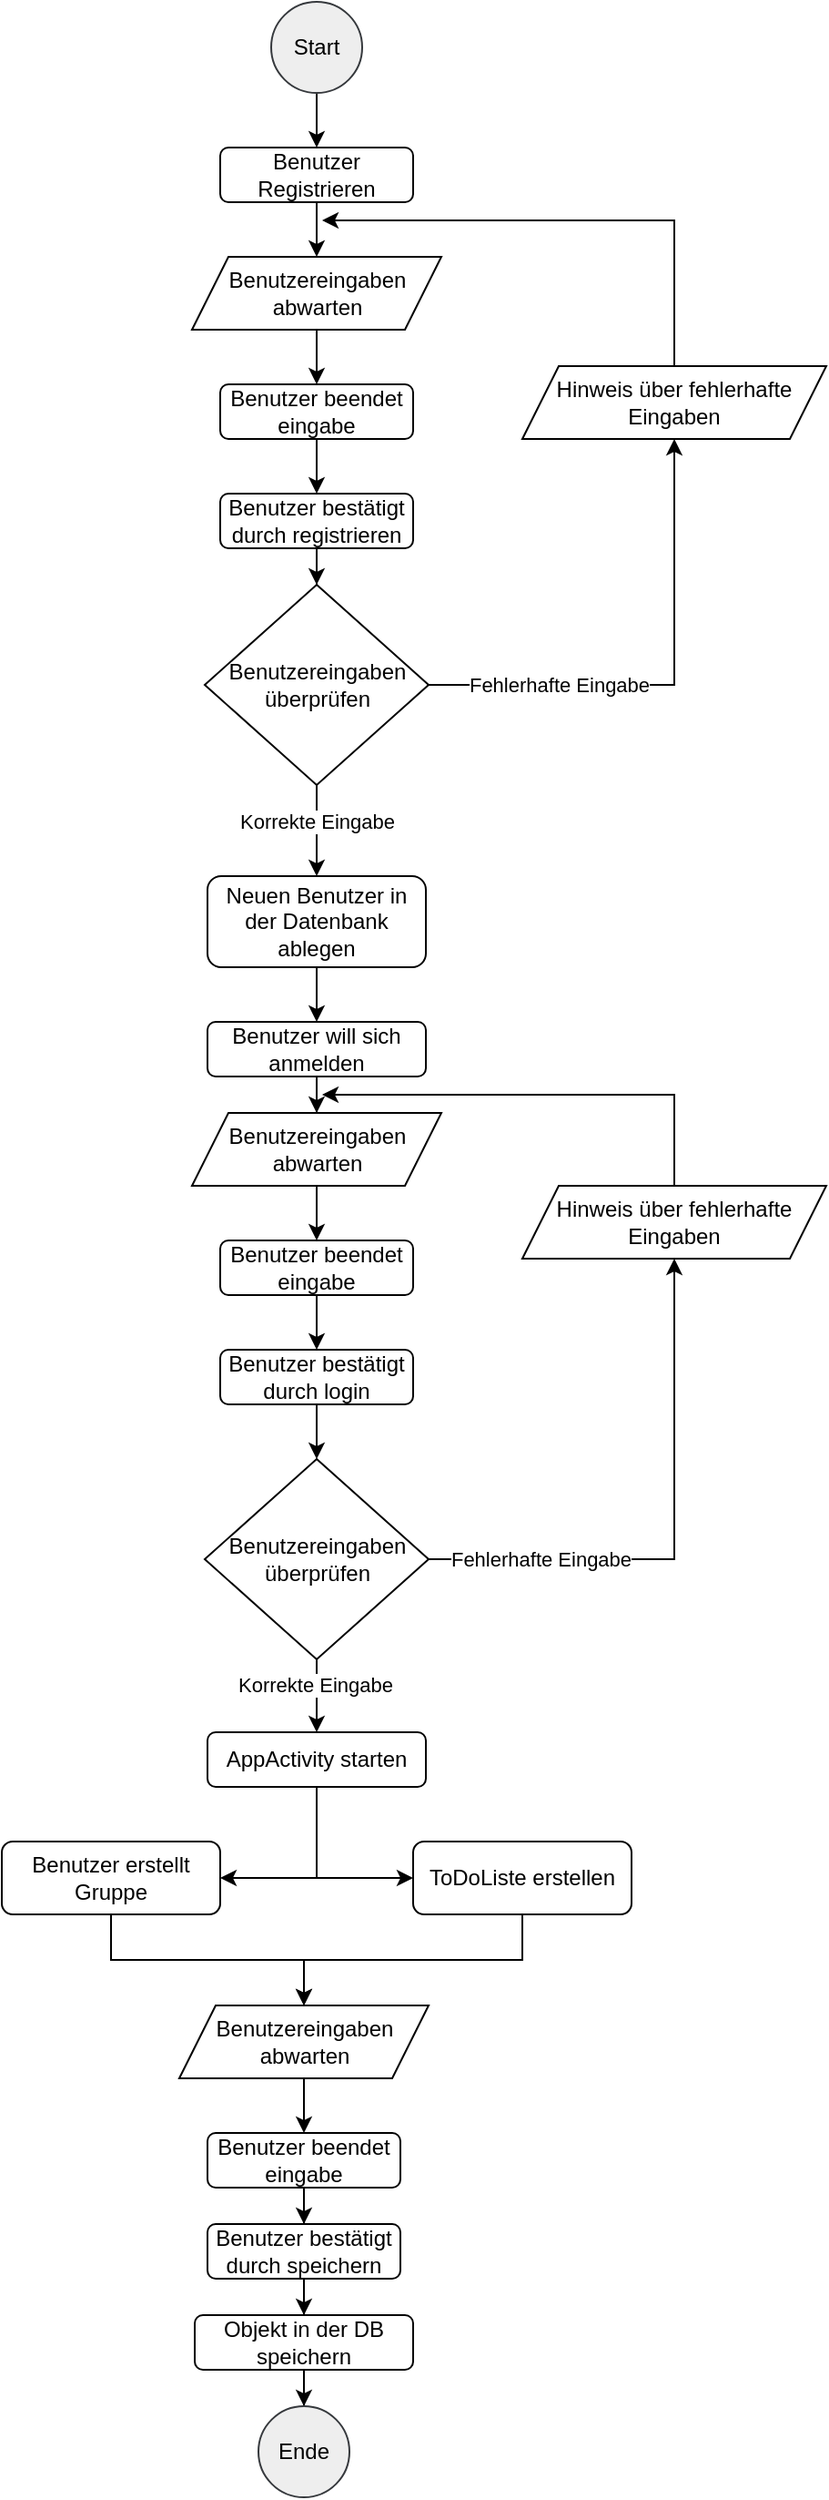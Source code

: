 <mxfile version="14.6.13" type="github">
  <diagram id="2-n4D7t_erXuSB0dBn76" name="Page-1">
    <mxGraphModel dx="1710" dy="944" grid="1" gridSize="10" guides="1" tooltips="1" connect="1" arrows="1" fold="1" page="1" pageScale="1" pageWidth="827" pageHeight="1169" math="0" shadow="0">
      <root>
        <mxCell id="0" />
        <mxCell id="1" parent="0" />
        <mxCell id="hl-aqmem9rXFeyPLP5Kx-3" style="edgeStyle=orthogonalEdgeStyle;rounded=0;orthogonalLoop=1;jettySize=auto;html=1;" edge="1" parent="1" source="hl-aqmem9rXFeyPLP5Kx-1" target="hl-aqmem9rXFeyPLP5Kx-2">
          <mxGeometry relative="1" as="geometry" />
        </mxCell>
        <mxCell id="hl-aqmem9rXFeyPLP5Kx-1" value="Start" style="ellipse;whiteSpace=wrap;html=1;fillColor=#eeeeee;strokeColor=#36393d;" vertex="1" parent="1">
          <mxGeometry x="382" y="110" width="50" height="50" as="geometry" />
        </mxCell>
        <mxCell id="hl-aqmem9rXFeyPLP5Kx-6" style="edgeStyle=orthogonalEdgeStyle;rounded=0;orthogonalLoop=1;jettySize=auto;html=1;" edge="1" parent="1" source="hl-aqmem9rXFeyPLP5Kx-2" target="hl-aqmem9rXFeyPLP5Kx-5">
          <mxGeometry relative="1" as="geometry" />
        </mxCell>
        <mxCell id="hl-aqmem9rXFeyPLP5Kx-2" value="Benutzer Registrieren" style="rounded=1;whiteSpace=wrap;html=1;" vertex="1" parent="1">
          <mxGeometry x="354" y="190" width="106" height="30" as="geometry" />
        </mxCell>
        <mxCell id="hl-aqmem9rXFeyPLP5Kx-8" style="edgeStyle=orthogonalEdgeStyle;rounded=0;orthogonalLoop=1;jettySize=auto;html=1;entryX=0.5;entryY=0;entryDx=0;entryDy=0;" edge="1" parent="1" source="hl-aqmem9rXFeyPLP5Kx-5" target="hl-aqmem9rXFeyPLP5Kx-11">
          <mxGeometry relative="1" as="geometry">
            <mxPoint x="407" y="310" as="targetPoint" />
          </mxGeometry>
        </mxCell>
        <mxCell id="hl-aqmem9rXFeyPLP5Kx-5" value="Benutzereingaben abwarten" style="shape=parallelogram;perimeter=parallelogramPerimeter;whiteSpace=wrap;html=1;fixedSize=1;" vertex="1" parent="1">
          <mxGeometry x="338.5" y="250" width="137" height="40" as="geometry" />
        </mxCell>
        <mxCell id="hl-aqmem9rXFeyPLP5Kx-16" style="edgeStyle=orthogonalEdgeStyle;rounded=0;orthogonalLoop=1;jettySize=auto;html=1;entryX=0.5;entryY=1;entryDx=0;entryDy=0;" edge="1" parent="1" source="hl-aqmem9rXFeyPLP5Kx-9" target="hl-aqmem9rXFeyPLP5Kx-15">
          <mxGeometry relative="1" as="geometry" />
        </mxCell>
        <mxCell id="hl-aqmem9rXFeyPLP5Kx-19" value="Fehlerhafte Eingabe" style="edgeLabel;html=1;align=center;verticalAlign=middle;resizable=0;points=[];" vertex="1" connectable="0" parent="hl-aqmem9rXFeyPLP5Kx-16">
          <mxGeometry x="-0.673" relative="1" as="geometry">
            <mxPoint x="27" as="offset" />
          </mxGeometry>
        </mxCell>
        <mxCell id="hl-aqmem9rXFeyPLP5Kx-21" style="edgeStyle=orthogonalEdgeStyle;rounded=0;orthogonalLoop=1;jettySize=auto;html=1;entryX=0.5;entryY=0;entryDx=0;entryDy=0;" edge="1" parent="1" source="hl-aqmem9rXFeyPLP5Kx-9" target="hl-aqmem9rXFeyPLP5Kx-20">
          <mxGeometry relative="1" as="geometry" />
        </mxCell>
        <mxCell id="hl-aqmem9rXFeyPLP5Kx-22" value="Korrekte Eingabe" style="edgeLabel;html=1;align=center;verticalAlign=middle;resizable=0;points=[];" vertex="1" connectable="0" parent="hl-aqmem9rXFeyPLP5Kx-21">
          <mxGeometry x="-0.224" relative="1" as="geometry">
            <mxPoint as="offset" />
          </mxGeometry>
        </mxCell>
        <mxCell id="hl-aqmem9rXFeyPLP5Kx-9" value="Benutzereingaben überprüfen" style="rhombus;whiteSpace=wrap;html=1;" vertex="1" parent="1">
          <mxGeometry x="345.5" y="430" width="123" height="110" as="geometry" />
        </mxCell>
        <mxCell id="hl-aqmem9rXFeyPLP5Kx-13" style="edgeStyle=orthogonalEdgeStyle;rounded=0;orthogonalLoop=1;jettySize=auto;html=1;entryX=0.5;entryY=0;entryDx=0;entryDy=0;" edge="1" parent="1" source="hl-aqmem9rXFeyPLP5Kx-11" target="hl-aqmem9rXFeyPLP5Kx-12">
          <mxGeometry relative="1" as="geometry" />
        </mxCell>
        <mxCell id="hl-aqmem9rXFeyPLP5Kx-11" value="Benutzer beendet eingabe" style="rounded=1;whiteSpace=wrap;html=1;" vertex="1" parent="1">
          <mxGeometry x="354" y="320" width="106" height="30" as="geometry" />
        </mxCell>
        <mxCell id="hl-aqmem9rXFeyPLP5Kx-14" style="edgeStyle=orthogonalEdgeStyle;rounded=0;orthogonalLoop=1;jettySize=auto;html=1;entryX=0.5;entryY=0;entryDx=0;entryDy=0;" edge="1" parent="1" source="hl-aqmem9rXFeyPLP5Kx-12" target="hl-aqmem9rXFeyPLP5Kx-9">
          <mxGeometry relative="1" as="geometry" />
        </mxCell>
        <mxCell id="hl-aqmem9rXFeyPLP5Kx-12" value="Benutzer bestätigt durch registrieren" style="rounded=1;whiteSpace=wrap;html=1;" vertex="1" parent="1">
          <mxGeometry x="354" y="380" width="106" height="30" as="geometry" />
        </mxCell>
        <mxCell id="hl-aqmem9rXFeyPLP5Kx-18" style="edgeStyle=orthogonalEdgeStyle;rounded=0;orthogonalLoop=1;jettySize=auto;html=1;" edge="1" parent="1" source="hl-aqmem9rXFeyPLP5Kx-15">
          <mxGeometry relative="1" as="geometry">
            <mxPoint x="410" y="230" as="targetPoint" />
            <Array as="points">
              <mxPoint x="604" y="230" />
            </Array>
          </mxGeometry>
        </mxCell>
        <mxCell id="hl-aqmem9rXFeyPLP5Kx-15" value="Hinweis über fehlerhafte Eingaben" style="shape=parallelogram;perimeter=parallelogramPerimeter;whiteSpace=wrap;html=1;fixedSize=1;" vertex="1" parent="1">
          <mxGeometry x="520" y="310" width="167" height="40" as="geometry" />
        </mxCell>
        <mxCell id="hl-aqmem9rXFeyPLP5Kx-31" style="edgeStyle=orthogonalEdgeStyle;rounded=0;orthogonalLoop=1;jettySize=auto;html=1;" edge="1" parent="1" source="hl-aqmem9rXFeyPLP5Kx-20" target="hl-aqmem9rXFeyPLP5Kx-29">
          <mxGeometry relative="1" as="geometry" />
        </mxCell>
        <mxCell id="hl-aqmem9rXFeyPLP5Kx-20" value="Neuen Benutzer in der Datenbank ablegen" style="rounded=1;whiteSpace=wrap;html=1;" vertex="1" parent="1">
          <mxGeometry x="347" y="590" width="120" height="50" as="geometry" />
        </mxCell>
        <mxCell id="hl-aqmem9rXFeyPLP5Kx-39" style="edgeStyle=orthogonalEdgeStyle;rounded=0;orthogonalLoop=1;jettySize=auto;html=1;" edge="1" parent="1" source="hl-aqmem9rXFeyPLP5Kx-26" target="hl-aqmem9rXFeyPLP5Kx-28">
          <mxGeometry relative="1" as="geometry" />
        </mxCell>
        <mxCell id="hl-aqmem9rXFeyPLP5Kx-41" value="Fehlerhafte Eingabe" style="edgeLabel;html=1;align=center;verticalAlign=middle;resizable=0;points=[];" vertex="1" connectable="0" parent="hl-aqmem9rXFeyPLP5Kx-39">
          <mxGeometry x="-0.697" y="-2" relative="1" as="geometry">
            <mxPoint x="16" y="-2" as="offset" />
          </mxGeometry>
        </mxCell>
        <mxCell id="hl-aqmem9rXFeyPLP5Kx-47" style="edgeStyle=orthogonalEdgeStyle;rounded=0;orthogonalLoop=1;jettySize=auto;html=1;" edge="1" parent="1" source="hl-aqmem9rXFeyPLP5Kx-26" target="hl-aqmem9rXFeyPLP5Kx-46">
          <mxGeometry relative="1" as="geometry" />
        </mxCell>
        <mxCell id="hl-aqmem9rXFeyPLP5Kx-48" value="Korrekte Eingabe" style="edgeLabel;html=1;align=center;verticalAlign=middle;resizable=0;points=[];" vertex="1" connectable="0" parent="hl-aqmem9rXFeyPLP5Kx-47">
          <mxGeometry x="-0.336" y="-1" relative="1" as="geometry">
            <mxPoint as="offset" />
          </mxGeometry>
        </mxCell>
        <mxCell id="hl-aqmem9rXFeyPLP5Kx-26" value="Benutzereingaben überprüfen" style="rhombus;whiteSpace=wrap;html=1;" vertex="1" parent="1">
          <mxGeometry x="345.5" y="910" width="123" height="110" as="geometry" />
        </mxCell>
        <mxCell id="hl-aqmem9rXFeyPLP5Kx-40" style="edgeStyle=orthogonalEdgeStyle;rounded=0;orthogonalLoop=1;jettySize=auto;html=1;" edge="1" parent="1" source="hl-aqmem9rXFeyPLP5Kx-28">
          <mxGeometry relative="1" as="geometry">
            <mxPoint x="410" y="710" as="targetPoint" />
            <Array as="points">
              <mxPoint x="603" y="710" />
            </Array>
          </mxGeometry>
        </mxCell>
        <mxCell id="hl-aqmem9rXFeyPLP5Kx-28" value="Hinweis über fehlerhafte Eingaben" style="shape=parallelogram;perimeter=parallelogramPerimeter;whiteSpace=wrap;html=1;fixedSize=1;" vertex="1" parent="1">
          <mxGeometry x="520" y="760" width="167" height="40" as="geometry" />
        </mxCell>
        <mxCell id="hl-aqmem9rXFeyPLP5Kx-35" style="edgeStyle=orthogonalEdgeStyle;rounded=0;orthogonalLoop=1;jettySize=auto;html=1;" edge="1" parent="1" source="hl-aqmem9rXFeyPLP5Kx-29" target="hl-aqmem9rXFeyPLP5Kx-32">
          <mxGeometry relative="1" as="geometry" />
        </mxCell>
        <mxCell id="hl-aqmem9rXFeyPLP5Kx-29" value="Benutzer will sich anmelden" style="rounded=1;whiteSpace=wrap;html=1;" vertex="1" parent="1">
          <mxGeometry x="347" y="670" width="120" height="30" as="geometry" />
        </mxCell>
        <mxCell id="hl-aqmem9rXFeyPLP5Kx-36" style="edgeStyle=orthogonalEdgeStyle;rounded=0;orthogonalLoop=1;jettySize=auto;html=1;" edge="1" parent="1" source="hl-aqmem9rXFeyPLP5Kx-32" target="hl-aqmem9rXFeyPLP5Kx-33">
          <mxGeometry relative="1" as="geometry" />
        </mxCell>
        <mxCell id="hl-aqmem9rXFeyPLP5Kx-32" value="Benutzereingaben abwarten" style="shape=parallelogram;perimeter=parallelogramPerimeter;whiteSpace=wrap;html=1;fixedSize=1;" vertex="1" parent="1">
          <mxGeometry x="338.5" y="720" width="137" height="40" as="geometry" />
        </mxCell>
        <mxCell id="hl-aqmem9rXFeyPLP5Kx-37" style="edgeStyle=orthogonalEdgeStyle;rounded=0;orthogonalLoop=1;jettySize=auto;html=1;" edge="1" parent="1" source="hl-aqmem9rXFeyPLP5Kx-33" target="hl-aqmem9rXFeyPLP5Kx-34">
          <mxGeometry relative="1" as="geometry" />
        </mxCell>
        <mxCell id="hl-aqmem9rXFeyPLP5Kx-33" value="Benutzer beendet eingabe" style="rounded=1;whiteSpace=wrap;html=1;" vertex="1" parent="1">
          <mxGeometry x="354" y="790" width="106" height="30" as="geometry" />
        </mxCell>
        <mxCell id="hl-aqmem9rXFeyPLP5Kx-38" style="edgeStyle=orthogonalEdgeStyle;rounded=0;orthogonalLoop=1;jettySize=auto;html=1;entryX=0.5;entryY=0;entryDx=0;entryDy=0;" edge="1" parent="1" source="hl-aqmem9rXFeyPLP5Kx-34" target="hl-aqmem9rXFeyPLP5Kx-26">
          <mxGeometry relative="1" as="geometry" />
        </mxCell>
        <mxCell id="hl-aqmem9rXFeyPLP5Kx-34" value="Benutzer bestätigt durch login" style="rounded=1;whiteSpace=wrap;html=1;" vertex="1" parent="1">
          <mxGeometry x="354" y="850" width="106" height="30" as="geometry" />
        </mxCell>
        <mxCell id="hl-aqmem9rXFeyPLP5Kx-55" style="edgeStyle=orthogonalEdgeStyle;rounded=0;orthogonalLoop=1;jettySize=auto;html=1;entryX=0.5;entryY=0;entryDx=0;entryDy=0;" edge="1" parent="1" source="hl-aqmem9rXFeyPLP5Kx-45" target="hl-aqmem9rXFeyPLP5Kx-52">
          <mxGeometry relative="1" as="geometry" />
        </mxCell>
        <mxCell id="hl-aqmem9rXFeyPLP5Kx-45" value="Benutzer erstellt Gruppe" style="rounded=1;whiteSpace=wrap;html=1;" vertex="1" parent="1">
          <mxGeometry x="234" y="1120" width="120" height="40" as="geometry" />
        </mxCell>
        <mxCell id="hl-aqmem9rXFeyPLP5Kx-50" style="edgeStyle=orthogonalEdgeStyle;rounded=0;orthogonalLoop=1;jettySize=auto;html=1;entryX=0;entryY=0.5;entryDx=0;entryDy=0;" edge="1" parent="1" source="hl-aqmem9rXFeyPLP5Kx-46" target="hl-aqmem9rXFeyPLP5Kx-49">
          <mxGeometry relative="1" as="geometry" />
        </mxCell>
        <mxCell id="hl-aqmem9rXFeyPLP5Kx-51" style="edgeStyle=orthogonalEdgeStyle;rounded=0;orthogonalLoop=1;jettySize=auto;html=1;entryX=1;entryY=0.5;entryDx=0;entryDy=0;" edge="1" parent="1" source="hl-aqmem9rXFeyPLP5Kx-46" target="hl-aqmem9rXFeyPLP5Kx-45">
          <mxGeometry relative="1" as="geometry">
            <Array as="points">
              <mxPoint x="407" y="1140" />
            </Array>
          </mxGeometry>
        </mxCell>
        <mxCell id="hl-aqmem9rXFeyPLP5Kx-46" value="AppActivity starten" style="rounded=1;whiteSpace=wrap;html=1;" vertex="1" parent="1">
          <mxGeometry x="347" y="1060" width="120" height="30" as="geometry" />
        </mxCell>
        <mxCell id="hl-aqmem9rXFeyPLP5Kx-54" style="edgeStyle=orthogonalEdgeStyle;rounded=0;orthogonalLoop=1;jettySize=auto;html=1;" edge="1" parent="1" source="hl-aqmem9rXFeyPLP5Kx-49" target="hl-aqmem9rXFeyPLP5Kx-52">
          <mxGeometry relative="1" as="geometry" />
        </mxCell>
        <mxCell id="hl-aqmem9rXFeyPLP5Kx-49" value="ToDoListe erstellen" style="rounded=1;whiteSpace=wrap;html=1;" vertex="1" parent="1">
          <mxGeometry x="460" y="1120" width="120" height="40" as="geometry" />
        </mxCell>
        <mxCell id="hl-aqmem9rXFeyPLP5Kx-56" style="edgeStyle=orthogonalEdgeStyle;rounded=0;orthogonalLoop=1;jettySize=auto;html=1;entryX=0.5;entryY=0;entryDx=0;entryDy=0;" edge="1" parent="1" source="hl-aqmem9rXFeyPLP5Kx-52" target="hl-aqmem9rXFeyPLP5Kx-53">
          <mxGeometry relative="1" as="geometry" />
        </mxCell>
        <mxCell id="hl-aqmem9rXFeyPLP5Kx-52" value="Benutzereingaben abwarten" style="shape=parallelogram;perimeter=parallelogramPerimeter;whiteSpace=wrap;html=1;fixedSize=1;" vertex="1" parent="1">
          <mxGeometry x="331.5" y="1210" width="137" height="40" as="geometry" />
        </mxCell>
        <mxCell id="hl-aqmem9rXFeyPLP5Kx-58" style="edgeStyle=orthogonalEdgeStyle;rounded=0;orthogonalLoop=1;jettySize=auto;html=1;" edge="1" parent="1" source="hl-aqmem9rXFeyPLP5Kx-53" target="hl-aqmem9rXFeyPLP5Kx-57">
          <mxGeometry relative="1" as="geometry" />
        </mxCell>
        <mxCell id="hl-aqmem9rXFeyPLP5Kx-53" value="Benutzer beendet eingabe" style="rounded=1;whiteSpace=wrap;html=1;" vertex="1" parent="1">
          <mxGeometry x="347" y="1280" width="106" height="30" as="geometry" />
        </mxCell>
        <mxCell id="hl-aqmem9rXFeyPLP5Kx-72" style="edgeStyle=orthogonalEdgeStyle;rounded=0;orthogonalLoop=1;jettySize=auto;html=1;" edge="1" parent="1" source="hl-aqmem9rXFeyPLP5Kx-57" target="hl-aqmem9rXFeyPLP5Kx-64">
          <mxGeometry relative="1" as="geometry" />
        </mxCell>
        <mxCell id="hl-aqmem9rXFeyPLP5Kx-57" value="Benutzer bestätigt durch speichern" style="rounded=1;whiteSpace=wrap;html=1;" vertex="1" parent="1">
          <mxGeometry x="347" y="1330" width="106" height="30" as="geometry" />
        </mxCell>
        <mxCell id="hl-aqmem9rXFeyPLP5Kx-75" style="edgeStyle=orthogonalEdgeStyle;rounded=0;orthogonalLoop=1;jettySize=auto;html=1;" edge="1" parent="1" source="hl-aqmem9rXFeyPLP5Kx-64" target="hl-aqmem9rXFeyPLP5Kx-74">
          <mxGeometry relative="1" as="geometry" />
        </mxCell>
        <mxCell id="hl-aqmem9rXFeyPLP5Kx-64" value="Objekt in der DB speichern" style="rounded=1;whiteSpace=wrap;html=1;" vertex="1" parent="1">
          <mxGeometry x="340" y="1380" width="120" height="30" as="geometry" />
        </mxCell>
        <mxCell id="hl-aqmem9rXFeyPLP5Kx-74" value="Ende" style="ellipse;whiteSpace=wrap;html=1;fillColor=#eeeeee;strokeColor=#36393d;" vertex="1" parent="1">
          <mxGeometry x="375" y="1430" width="50" height="50" as="geometry" />
        </mxCell>
      </root>
    </mxGraphModel>
  </diagram>
</mxfile>
